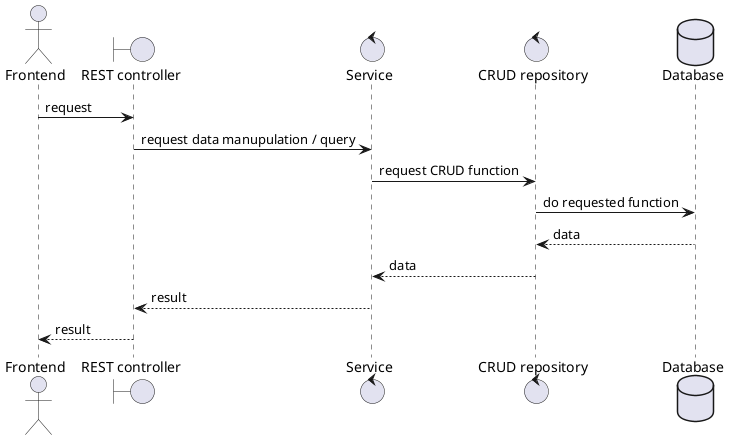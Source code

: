 @startuml

actor Frontend
boundary "REST controller" as REST
control Service
control "CRUD repository" as CRUD
database Database

Frontend -> REST : request
REST -> Service : request data manupulation / query
Service -> CRUD : request CRUD function
CRUD -> Database : do requested function
Database --> CRUD : data
CRUD --> Service : data
Service --> REST : result
REST --> Frontend : result


@enduml